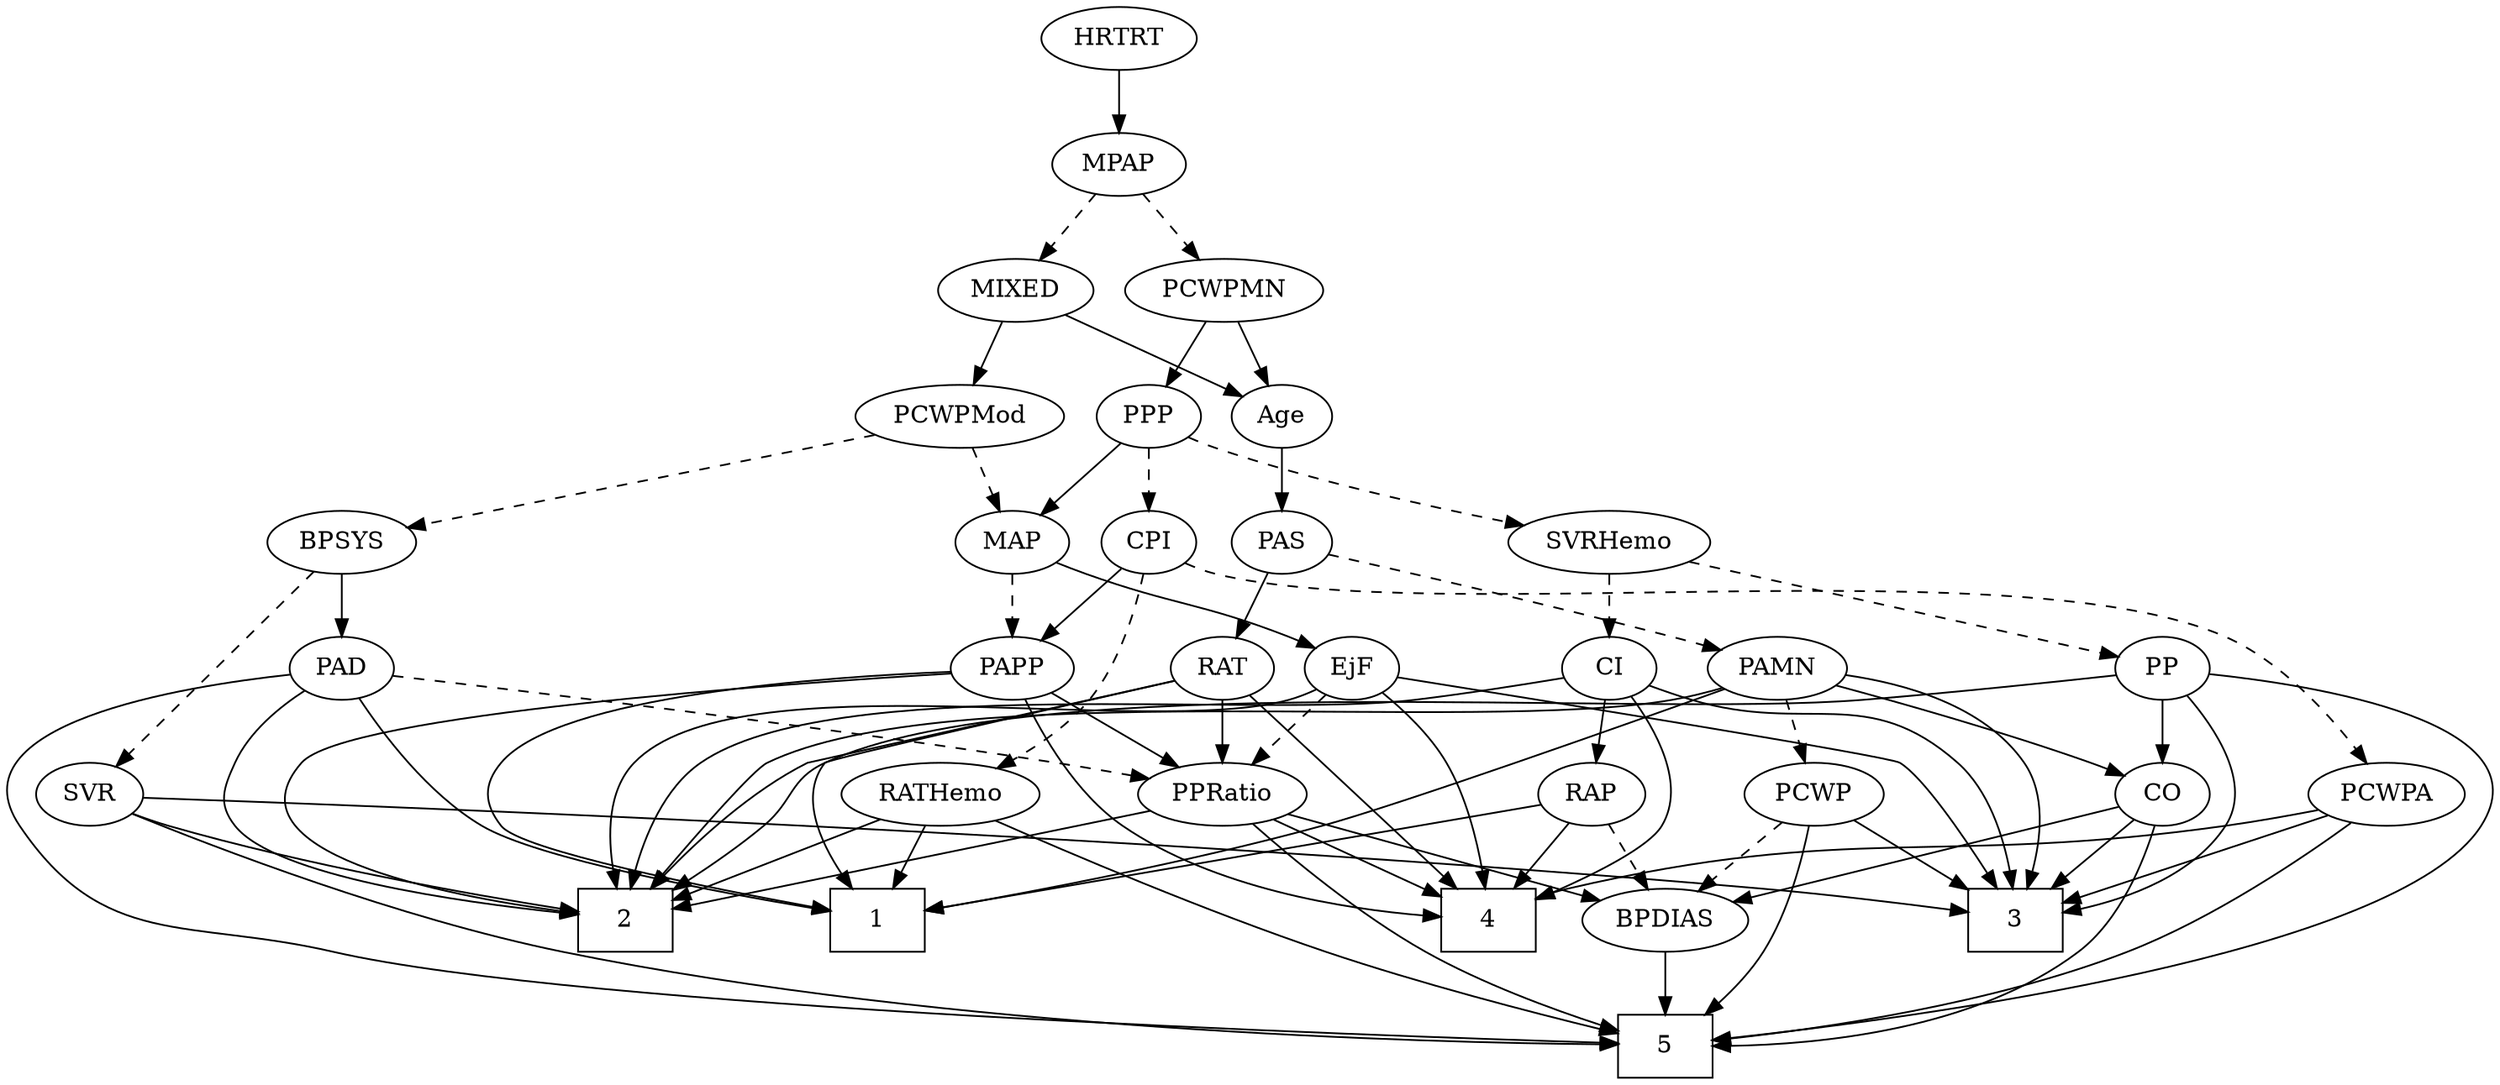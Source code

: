 strict digraph {
	graph [bb="0,0,1359.5,612"];
	node [label="\N"];
	1	[height=0.5,
		pos="474.98,90",
		shape=box,
		width=0.75];
	2	[height=0.5,
		pos="343.98,90",
		shape=box,
		width=0.75];
	3	[height=0.5,
		pos="1093,90",
		shape=box,
		width=0.75];
	4	[height=0.5,
		pos="807.98,90",
		shape=box,
		width=0.75];
	5	[height=0.5,
		pos="903.98,18",
		shape=box,
		width=0.75];
	Age	[height=0.5,
		pos="696.98,378",
		width=0.75];
	PAS	[height=0.5,
		pos="696.98,306",
		width=0.75];
	Age -> PAS	[pos="e,696.98,324.1 696.98,359.7 696.98,351.98 696.98,342.71 696.98,334.11",
		style=solid];
	EjF	[height=0.5,
		pos="735.98,234",
		width=0.75];
	EjF -> 2	[pos="e,339.81,108.03 715.5,221.87 710.54,219.59 705.17,217.45 699.98,216 625.09,195.1 406.58,235.34 351.98,180 336.28,164.09 335.72,137.89 \
338.23,118.03",
		style=solid];
	EjF -> 3	[pos="e,1082.4,108.23 761.73,228.57 831.84,216.47 1021.3,183.53 1027,180 1039.9,171.98 1062,140.02 1077,116.69",
		style=solid];
	EjF -> 4	[pos="e,805.78,108.3 751.94,219.18 762.46,209.26 775.77,195.04 783.98,180 794.49,160.74 800.63,136.59 804.06,118.3",
		style=solid];
	PPRatio	[height=0.5,
		pos="663.98,162",
		width=1.1013];
	EjF -> PPRatio	[pos="e,680.03,178.61 721.41,218.83 711.66,209.36 698.61,196.67 687.42,185.79",
		style=dashed];
	RAP	[height=0.5,
		pos="863.98,162",
		width=0.77632];
	RAP -> 1	[pos="e,502.16,95.892 837.24,156.19 769.31,143.96 589.97,111.69 512.03,97.667",
		style=solid];
	RAP -> 4	[pos="e,821.95,108.46 851.55,145.46 844.7,136.91 836.03,126.07 828.23,116.32",
		style=solid];
	BPDIAS	[height=0.5,
		pos="903.98,90",
		width=1.1735];
	RAP -> BPDIAS	[pos="e,894.47,107.63 873.26,144.76 878.03,136.4 883.97,126.02 889.35,116.61",
		style=dashed];
	MIXED	[height=0.5,
		pos="557.98,450",
		width=1.1193];
	MIXED -> Age	[pos="e,675.84,389.64 583.8,436 607.33,424.15 642.09,406.64 666.88,394.16",
		style=solid];
	PCWPMod	[height=0.5,
		pos="527.98,378",
		width=1.4443];
	MIXED -> PCWPMod	[pos="e,535.38,396.28 550.72,432.05 547.3,424.09 543.15,414.41 539.34,405.51",
		style=solid];
	MPAP	[height=0.5,
		pos="611.98,522",
		width=0.97491];
	MPAP -> MIXED	[pos="e,570.56,467.31 599.72,505.12 592.92,496.29 584.31,485.13 576.68,475.24",
		style=dashed];
	PCWPMN	[height=0.5,
		pos="665.98,450",
		width=1.3902];
	MPAP -> PCWPMN	[pos="e,653.02,467.8 624.23,505.12 630.87,496.51 639.23,485.67 646.73,475.96",
		style=dashed];
	BPSYS	[height=0.5,
		pos="185.98,306",
		width=1.0471];
	PAD	[height=0.5,
		pos="185.98,234",
		width=0.79437];
	BPSYS -> PAD	[pos="e,185.98,252.1 185.98,287.7 185.98,279.98 185.98,270.71 185.98,262.11",
		style=solid];
	SVR	[height=0.5,
		pos="43.978,162",
		width=0.77632];
	BPSYS -> SVR	[pos="e,58.573,177.6 170.51,289.53 145.17,264.19 94.748,213.77 65.789,184.81",
		style=dashed];
	PAD -> 1	[pos="e,447.95,95.766 195.87,216.85 209.09,196.68 234.43,162.56 264.98,144 293.9,126.43 385.97,107.36 438.09,97.593",
		style=solid];
	PAD -> 2	[pos="e,316.91,93.426 165.05,221.7 150.55,212.57 132.39,198.26 123.98,180 117.28,165.47 114.08,156.57 123.98,144 146.35,115.6 250.26,100.64 \
306.91,94.477",
		style=solid];
	PAD -> 5	[pos="e,876.65,19.829 157.61,230.27 98.076,223.37 -31.344,201.46 6.9781,144 53.189,74.715 98.961,91.289 179.98,72 312.5,40.45 737.46,24.391 \
866.48,20.158",
		style=solid];
	PAD -> PPRatio	[pos="e,628.51,170.42 214.03,229.77 278.38,222.22 441.47,202.4 576.98,180 590.53,177.76 605.21,175.01 618.58,172.39",
		style=dashed];
	CO	[height=0.5,
		pos="1177,162",
		width=0.75];
	CO -> 3	[pos="e,1113.6,108.18 1160.8,147.5 1149.6,138.23 1134.6,125.66 1121.5,114.73",
		style=solid];
	CO -> 5	[pos="e,931.22,18.528 1172.5,144.12 1166.2,123.83 1152.8,90.257 1129,72 1073.6,29.568 989.67,20.325 941.51,18.762",
		style=solid];
	CO -> BPDIAS	[pos="e,939.47,100.1 1152.3,154.66 1106.5,142.92 1007.7,117.6 949.5,102.67",
		style=solid];
	PAMN	[height=0.5,
		pos="963.98,234",
		width=1.011];
	PAS -> PAMN	[pos="e,934.09,244.56 722.22,299.16 762.08,289.84 841.93,270.73 908.98,252 913.96,250.61 919.18,249.08 924.34,247.54",
		style=dashed];
	RAT	[height=0.5,
		pos="663.98,234",
		width=0.75827];
	PAS -> RAT	[pos="e,671.74,251.47 689.16,288.41 685.25,280.13 680.44,269.92 676.08,260.66",
		style=solid];
	PAMN -> 1	[pos="e,502.02,95.908 936.48,222.01 890.68,203.98 795.63,167.76 712.98,144 642.82,123.83 559.18,106.78 512.06,97.805",
		style=solid];
	PAMN -> 2	[pos="e,359.15,108.38 935.17,222.76 926.82,220.16 917.62,217.64 908.98,216 803.66,196.05 524.75,226.09 427.98,180 420.15,176.27 388.12,\
141.07 365.95,116.08",
		style=solid];
	PAMN -> 3	[pos="e,1099.6,108.04 999.61,229.78 1031.4,224.81 1076.1,212.17 1098,180 1110.2,161.97 1107.5,136.82 1102.5,117.86",
		style=solid];
	PAMN -> CO	[pos="e,1155,172.56 995.03,224.39 1029.7,214.55 1087.3,197.54 1136,180 1139.1,178.88 1142.3,177.65 1145.5,176.39",
		style=solid];
	PCWP	[height=0.5,
		pos="982.98,162",
		width=0.97491];
	PAMN -> PCWP	[pos="e,978.29,180.28 968.58,216.05 970.69,208.26 973.26,198.82 975.63,190.08",
		style=dashed];
	RATHemo	[height=0.5,
		pos="518.98,162",
		width=1.3721];
	RATHemo -> 1	[pos="e,485.84,108.28 508.33,144.05 503.21,135.92 496.98,126 491.28,116.94",
		style=solid];
	RATHemo -> 2	[pos="e,371,101.81 486.88,148.16 456.74,136.11 411.71,118.09 380.28,105.52",
		style=solid];
	RATHemo -> 5	[pos="e,876.8,25.447 546.8,147.03 584.8,128.31 655.39,94.782 717.98,72 768.59,53.577 828.81,37.432 866.72,27.943",
		style=solid];
	CPI	[height=0.5,
		pos="624.98,306",
		width=0.75];
	CPI -> RATHemo	[pos="e,545.17,177.55 621.24,287.86 616.46,268.82 606.7,237.91 589.98,216 580.19,203.19 566.52,191.98 553.78,183.21",
		style=dashed];
	PCWPA	[height=0.5,
		pos="1302,162",
		width=1.1555];
	CPI -> PCWPA	[pos="e,1291.1,179.72 645.04,293.91 650.1,291.56 655.62,289.38 660.98,288 779.99,257.21 1101,302.71 1213,252 1243.4,238.21 1269.3,209.14 \
1285.1,187.96",
		style=dashed];
	PAPP	[height=0.5,
		pos="548.98,234",
		width=0.88464];
	CPI -> PAPP	[pos="e,564.86,249.63 609.6,290.83 598.92,281 584.51,267.72 572.41,256.58",
		style=solid];
	RAT -> 1	[pos="e,465.29,108.3 638.29,227.17 584.91,214.94 466.49,187.13 460.98,180 447.32,162.32 453.26,136.65 461.19,117.42",
		style=solid];
	RAT -> 2	[pos="e,359.32,108.13 638.43,227.03 583.32,214.11 457.52,184.36 448.98,180 416.9,163.61 386.19,135.66 366.37,115.45",
		style=solid];
	RAT -> 4	[pos="e,790.67,108.07 678.58,218.6 703.23,194.29 753.36,144.86 783.47,115.16",
		style=solid];
	RAT -> PPRatio	[pos="e,663.98,180.1 663.98,215.7 663.98,207.98 663.98,198.71 663.98,190.11",
		style=solid];
	SVR -> 2	[pos="e,316.83,94.908 66.376,151.06 72.638,148.52 79.503,145.96 85.978,144 163.01,120.71 256.05,104.4 306.69,96.471",
		style=solid];
	SVR -> 3	[pos="e,1065.8,94.873 71.983,160.03 183.59,156.02 607.47,139.48 954.98,108 989.19,104.9 1028,99.993 1055.7,96.246",
		style=solid];
	SVR -> 5	[pos="e,876.91,19.142 66.773,151.26 111.89,132.45 216.15,91.278 307.98,72 516,28.331 772.24,20.61 866.72,19.271",
		style=solid];
	PCWPMod -> BPSYS	[pos="e,220.12,313.99 484.32,368.06 418.85,354.66 295.94,329.51 230.16,316.04",
		style=dashed];
	MAP	[height=0.5,
		pos="548.98,306",
		width=0.84854];
	PCWPMod -> MAP	[pos="e,543.94,323.79 533.06,360.05 535.46,352.06 538.38,342.33 541.06,333.4",
		style=dashed];
	PCWPA -> 3	[pos="e,1120.2,100.12 1269.8,150.22 1232,137.56 1169.5,116.62 1129.8,103.33",
		style=solid];
	PCWPA -> 4	[pos="e,835.23,102.59 1265.3,153.23 1249.3,150.04 1230.3,146.51 1213,144 1053.8,120.89 1009.5,144.73 852.98,108 850.33,107.38 847.62,106.64 \
844.91,105.82",
		style=solid];
	PCWPA -> 5	[pos="e,931.33,21.676 1282.3,146 1255.3,126.1 1204.5,91.252 1156,72 1083,43.086 991.66,28.907 941.41,22.848",
		style=solid];
	PCWPMN -> Age	[pos="e,689.54,395.79 673.48,432.05 677.06,423.97 681.42,414.12 685.41,405.11",
		style=solid];
	PPP	[height=0.5,
		pos="624.98,378",
		width=0.75];
	PCWPMN -> PPP	[pos="e,634.53,395.31 656.05,432.05 651.15,423.68 645.13,413.4 639.7,404.13",
		style=solid];
	SVRHemo	[height=0.5,
		pos="872.98,306",
		width=1.3902];
	PP	[height=0.5,
		pos="1177,234",
		width=0.75];
	SVRHemo -> PP	[pos="e,1151.7,240.82 913.98,295.56 974.09,281.72 1085.1,256.15 1141.8,243.11",
		style=dashed];
	CI	[height=0.5,
		pos="872.98,234",
		width=0.75];
	SVRHemo -> CI	[pos="e,872.98,252.1 872.98,287.7 872.98,279.98 872.98,270.71 872.98,262.11",
		style=dashed];
	BPDIAS -> 5	[pos="e,903.98,36.104 903.98,71.697 903.98,63.983 903.98,54.712 903.98,46.112",
		style=solid];
	MAP -> EjF	[pos="e,714.86,245.52 572.95,294.4 578.2,292.2 583.75,289.96 588.98,288 637.56,269.84 651.76,271.11 699.98,252 701.81,251.27 703.68,250.5 \
705.56,249.69",
		style=solid];
	MAP -> PAPP	[pos="e,548.98,252.1 548.98,287.7 548.98,279.98 548.98,270.71 548.98,262.11",
		style=dashed];
	PP -> 2	[pos="e,371.21,106.87 1150.5,230.03 1117.5,226.39 1059.1,220.18 1009,216 887.36,205.86 572.14,230.38 460.98,180 440.37,170.66 442.54,158.27 \
424.98,144 410.94,132.59 394.38,121.4 379.91,112.27",
		style=solid];
	PP -> 3	[pos="e,1120.2,94.442 1191.1,218.3 1207,199.94 1228.6,168.02 1213,144 1194.8,116.04 1158.1,102.73 1130.1,96.45",
		style=solid];
	PP -> 5	[pos="e,931.27,21.927 1203.8,230.41 1261.5,223.68 1389.4,201.96 1353,144 1308.3,72.966 1041.2,34.975 941.49,23.119",
		style=solid];
	PP -> CO	[pos="e,1177,180.1 1177,215.7 1177,207.98 1177,198.71 1177,190.11",
		style=solid];
	PPP -> CPI	[pos="e,624.98,324.1 624.98,359.7 624.98,351.98 624.98,342.71 624.98,334.11",
		style=dashed];
	PPP -> SVRHemo	[pos="e,829.61,315.24 646.01,366.23 650.85,363.98 656.03,361.77 660.98,360 713.73,341.16 776.16,326.42 819.55,317.32",
		style=dashed];
	PPP -> MAP	[pos="e,564.86,321.63 609.6,362.83 598.92,353 584.51,339.72 572.41,328.58",
		style=solid];
	PPRatio -> 2	[pos="e,371.38,96.994 629.12,153.38 568.36,140.08 443.57,112.79 381.19,99.141",
		style=solid];
	PPRatio -> 4	[pos="e,780.63,104.3 690.06,148.32 712.77,137.28 745.94,121.16 771.32,108.82",
		style=solid];
	PPRatio -> 5	[pos="e,876.81,27.18 679.62,145.43 699.64,126.17 736.04,93.325 771.98,72 802.34,53.986 839.95,39.565 867.25,30.34",
		style=solid];
	PPRatio -> BPDIAS	[pos="e,870.19,100.85 696.35,151.56 738.75,139.19 813.26,117.46 860.54,103.67",
		style=solid];
	PCWP -> 3	[pos="e,1066,108.18 1004.2,147.5 1019.2,137.96 1039.6,124.94 1057.1,113.8",
		style=solid];
	PCWP -> 5	[pos="e,924.48,36.114 980.05,143.97 976.31,125.31 968.62,94.986 954.98,72 948.78,61.552 940.14,51.551 931.74,43.106",
		style=solid];
	PCWP -> BPDIAS	[pos="e,921.53,106.55 966.22,146.15 955.45,136.61 941.25,124.03 929.13,113.29",
		style=dashed];
	CI -> 2	[pos="e,347.58,108.05 847.32,228.15 826.95,224.43 797.72,219.37 771.98,216 687.44,204.92 460.64,227.71 389.98,180 368.77,165.68 356.74,\
138.42 350.35,117.82",
		style=solid];
	CI -> 3	[pos="e,1091.4,108.04 895.75,224.05 903.11,221.3 911.34,218.38 918.98,216 980.73,196.76 1011.9,223.27 1060,180 1077.6,164.11 1085.9,137.91 \
1089.7,118.04",
		style=solid];
	CI -> 4	[pos="e,835.19,102.77 885.02,217.68 897.93,199.24 914.81,167.81 900.98,144 894.5,132.84 867.68,118.2 844.5,107.13",
		style=solid];
	CI -> RAP	[pos="e,866.2,180.28 870.8,216.05 869.81,208.35 868.61,199.03 867.5,190.36",
		style=solid];
	PAPP -> 1	[pos="e,447.88,96.32 516.98,231.7 451.59,228.3 306.23,216.69 275.98,180 265.8,167.66 266.23,156.69 275.98,144 285.93,131.05 383.06,109.59 \
437.85,98.358",
		style=solid];
	PAPP -> 2	[pos="e,316.87,94.063 516.94,233.73 432.67,234.9 208.12,232.89 161.98,180 117.64,129.18 241.82,104.56 306.95,95.401",
		style=solid];
	PAPP -> 4	[pos="e,780.69,92.897 557,216.23 567.51,196.05 587.84,162.58 614.98,144 662.45,111.5 729.26,98.866 770.53,94",
		style=solid];
	PAPP -> PPRatio	[pos="e,641.34,176.78 569.8,220.32 587.32,209.66 612.62,194.26 632.59,182.11",
		style=solid];
	HRTRT	[height=0.5,
		pos="611.98,594",
		width=1.1013];
	HRTRT -> MPAP	[pos="e,611.98,540.1 611.98,575.7 611.98,567.98 611.98,558.71 611.98,550.11",
		style=solid];
}
